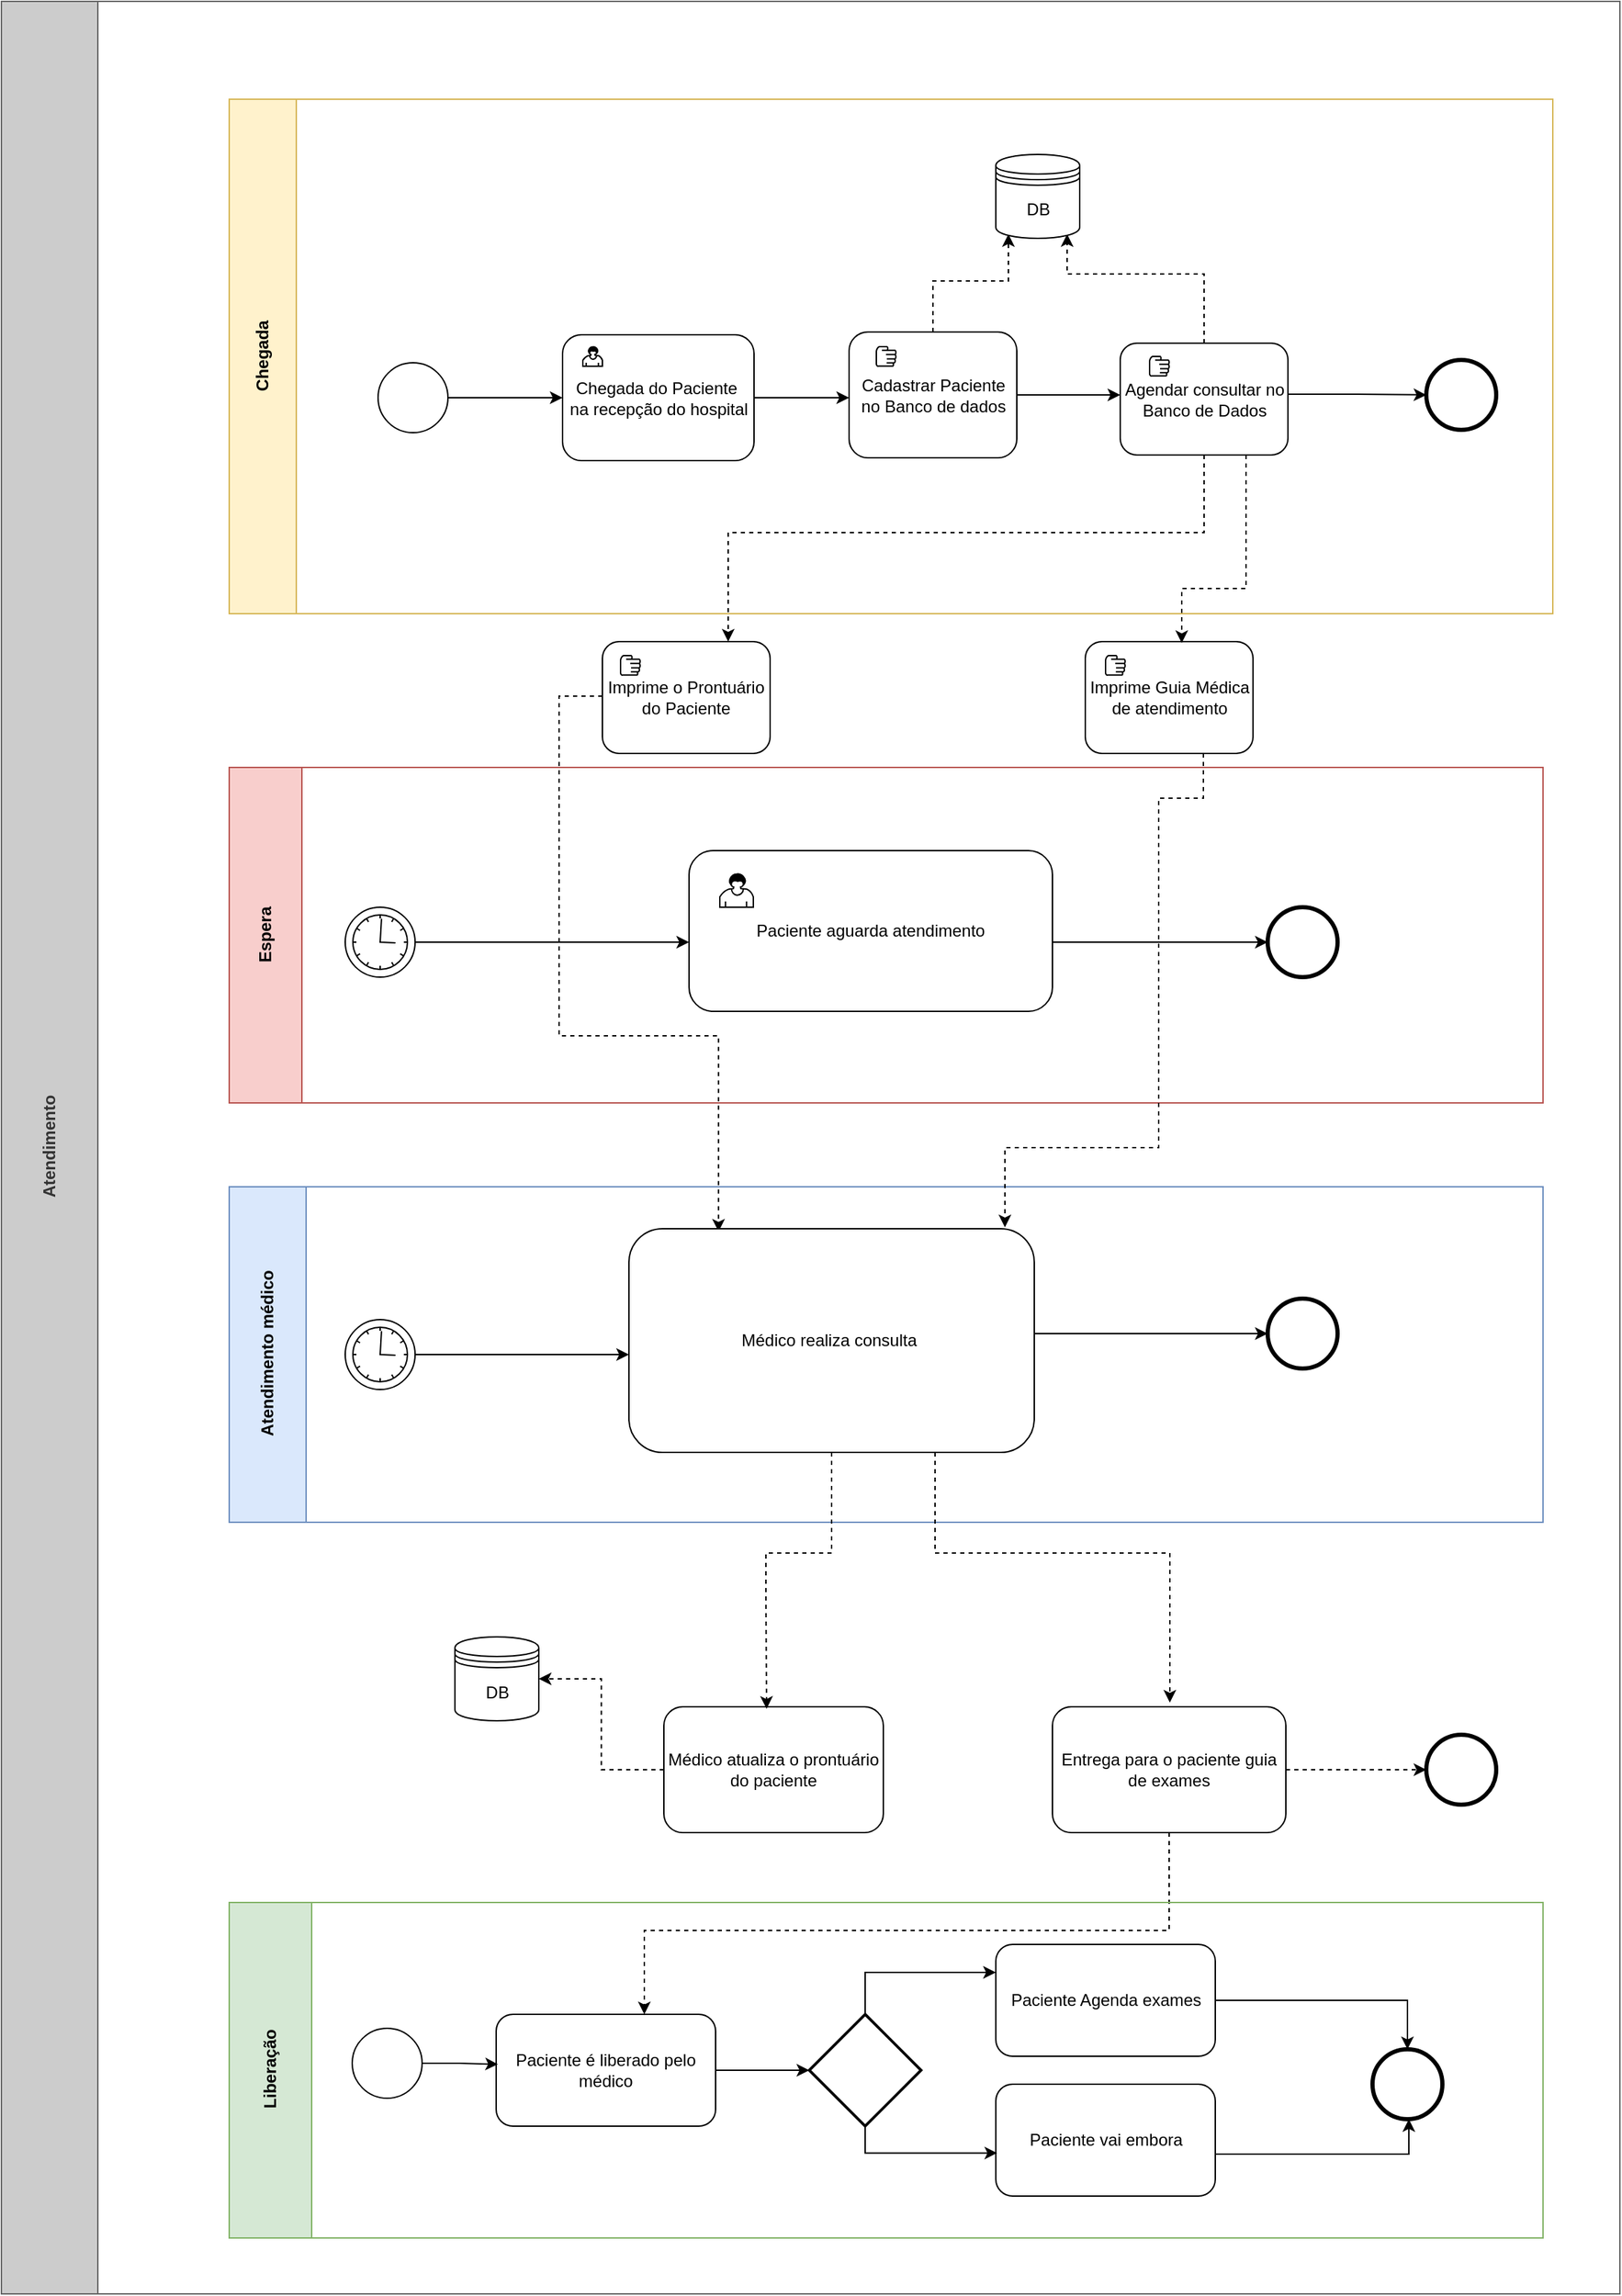 <mxfile version="10.6.9" type="github"><diagram id="gz5XnqZAiCqCHkC8Ofjm" name="Page-1"><mxGraphModel dx="1803" dy="716" grid="1" gridSize="10" guides="1" tooltips="1" connect="1" arrows="1" fold="1" page="1" pageScale="1" pageWidth="827" pageHeight="1169" math="0" shadow="0"><root><mxCell id="0"/><mxCell id="1" parent="0"/><mxCell id="AU-K4EmhkHiCRlcWDs_6-1" value="Atendimento" style="swimlane;html=1;horizontal=0;startSize=69;fillColor=#CCCCCC;strokeColor=#666666;fontColor=#333333;" parent="1" vertex="1"><mxGeometry x="280" y="70" width="1158" height="1640" as="geometry"/></mxCell><mxCell id="AU-K4EmhkHiCRlcWDs_6-3" value="Chegada" style="swimlane;html=1;horizontal=0;startSize=48;fillColor=#fff2cc;strokeColor=#d6b656;" parent="AU-K4EmhkHiCRlcWDs_6-1" vertex="1"><mxGeometry x="163" y="70" width="947" height="368" as="geometry"/></mxCell><mxCell id="AU-K4EmhkHiCRlcWDs_6-102" style="edgeStyle=orthogonalEdgeStyle;rounded=0;orthogonalLoop=1;jettySize=auto;html=1;entryX=0;entryY=0.5;entryDx=0;entryDy=0;" parent="AU-K4EmhkHiCRlcWDs_6-3" source="AU-K4EmhkHiCRlcWDs_6-5" target="AU-K4EmhkHiCRlcWDs_6-37" edge="1"><mxGeometry relative="1" as="geometry"/></mxCell><mxCell id="AU-K4EmhkHiCRlcWDs_6-5" value="" style="shape=mxgraph.bpmn.shape;html=1;verticalLabelPosition=bottom;labelBackgroundColor=#ffffff;verticalAlign=top;align=center;perimeter=ellipsePerimeter;outlineConnect=0;outline=standard;symbol=general;" parent="AU-K4EmhkHiCRlcWDs_6-3" vertex="1"><mxGeometry x="106.5" y="188.5" width="50" height="50" as="geometry"/></mxCell><mxCell id="AU-K4EmhkHiCRlcWDs_6-100" style="edgeStyle=orthogonalEdgeStyle;rounded=0;orthogonalLoop=1;jettySize=auto;html=1;entryX=0.15;entryY=0.95;entryDx=0;entryDy=0;entryPerimeter=0;dashed=1;" parent="AU-K4EmhkHiCRlcWDs_6-3" source="AU-K4EmhkHiCRlcWDs_6-6" target="AU-K4EmhkHiCRlcWDs_6-96" edge="1"><mxGeometry relative="1" as="geometry"><Array as="points"><mxPoint x="504" y="130"/><mxPoint x="557" y="130"/></Array></mxGeometry></mxCell><mxCell id="AU-K4EmhkHiCRlcWDs_6-6" value="Cadastrar Paciente no Banco de dados" style="shape=ext;rounded=1;html=1;whiteSpace=wrap;direction=south;" parent="AU-K4EmhkHiCRlcWDs_6-3" vertex="1"><mxGeometry x="443.5" y="166.5" width="120" height="90" as="geometry"/></mxCell><mxCell id="AU-K4EmhkHiCRlcWDs_6-8" value="" style="shape=mxgraph.bpmn.manual_task;html=1;outlineConnect=0;" parent="AU-K4EmhkHiCRlcWDs_6-3" vertex="1"><mxGeometry x="463" y="177" width="14" height="14" as="geometry"/></mxCell><mxCell id="AU-K4EmhkHiCRlcWDs_6-101" style="edgeStyle=orthogonalEdgeStyle;rounded=0;orthogonalLoop=1;jettySize=auto;html=1;entryX=0.85;entryY=0.95;entryDx=0;entryDy=0;entryPerimeter=0;dashed=1;" parent="AU-K4EmhkHiCRlcWDs_6-3" source="AU-K4EmhkHiCRlcWDs_6-14" target="AU-K4EmhkHiCRlcWDs_6-96" edge="1"><mxGeometry relative="1" as="geometry"><Array as="points"><mxPoint x="627" y="125"/><mxPoint x="551" y="125"/></Array></mxGeometry></mxCell><mxCell id="AU-K4EmhkHiCRlcWDs_6-14" value="Agendar consultar no Banco de Dados" style="shape=ext;rounded=1;html=1;whiteSpace=wrap;" parent="AU-K4EmhkHiCRlcWDs_6-3" vertex="1"><mxGeometry x="637.5" y="174.5" width="120" height="80" as="geometry"/></mxCell><mxCell id="AU-K4EmhkHiCRlcWDs_6-16" value="" style="shape=mxgraph.bpmn.manual_task;html=1;outlineConnect=0;" parent="AU-K4EmhkHiCRlcWDs_6-3" vertex="1"><mxGeometry x="658.5" y="184" width="14" height="14" as="geometry"/></mxCell><mxCell id="AU-K4EmhkHiCRlcWDs_6-18" value="" style="shape=mxgraph.bpmn.shape;html=1;verticalLabelPosition=bottom;labelBackgroundColor=#ffffff;verticalAlign=top;align=center;perimeter=ellipsePerimeter;outlineConnect=0;outline=end;symbol=general;" parent="AU-K4EmhkHiCRlcWDs_6-3" vertex="1"><mxGeometry x="856.5" y="186.5" width="50" height="50" as="geometry"/></mxCell><mxCell id="AU-K4EmhkHiCRlcWDs_6-104" style="edgeStyle=orthogonalEdgeStyle;rounded=0;orthogonalLoop=1;jettySize=auto;html=1;" parent="AU-K4EmhkHiCRlcWDs_6-3" source="AU-K4EmhkHiCRlcWDs_6-37" target="AU-K4EmhkHiCRlcWDs_6-6" edge="1"><mxGeometry relative="1" as="geometry"><mxPoint x="375" y="205" as="targetPoint"/><Array as="points"><mxPoint x="327" y="205"/><mxPoint x="327" y="205"/></Array></mxGeometry></mxCell><mxCell id="AU-K4EmhkHiCRlcWDs_6-37" value="Chegada do Paciente&amp;nbsp; na recepção do hospital" style="shape=ext;rounded=1;html=1;whiteSpace=wrap;" parent="AU-K4EmhkHiCRlcWDs_6-3" vertex="1"><mxGeometry x="238.5" y="168.5" width="137" height="90" as="geometry"/></mxCell><mxCell id="AU-K4EmhkHiCRlcWDs_6-50" value="" style="shape=mxgraph.bpmn.user_task;html=1;outlineConnect=0;" parent="AU-K4EmhkHiCRlcWDs_6-3" vertex="1"><mxGeometry x="253" y="177" width="14" height="14" as="geometry"/></mxCell><mxCell id="AU-K4EmhkHiCRlcWDs_6-96" value="DB" style="shape=datastore;whiteSpace=wrap;html=1;" parent="AU-K4EmhkHiCRlcWDs_6-3" vertex="1"><mxGeometry x="548.5" y="39.5" width="60" height="60" as="geometry"/></mxCell><mxCell id="AU-K4EmhkHiCRlcWDs_6-105" style="edgeStyle=orthogonalEdgeStyle;rounded=0;orthogonalLoop=1;jettySize=auto;html=1;" parent="AU-K4EmhkHiCRlcWDs_6-3" source="AU-K4EmhkHiCRlcWDs_6-6" edge="1" target="AU-K4EmhkHiCRlcWDs_6-14"><mxGeometry relative="1" as="geometry"><mxPoint x="465" y="275" as="targetPoint"/><Array as="points"><mxPoint x="545" y="205"/><mxPoint x="545" y="205"/></Array></mxGeometry></mxCell><mxCell id="AU-K4EmhkHiCRlcWDs_6-107" style="edgeStyle=orthogonalEdgeStyle;rounded=0;orthogonalLoop=1;jettySize=auto;html=1;entryX=0;entryY=0.5;entryDx=0;entryDy=0;" parent="AU-K4EmhkHiCRlcWDs_6-3" source="AU-K4EmhkHiCRlcWDs_6-14" edge="1" target="AU-K4EmhkHiCRlcWDs_6-18"><mxGeometry relative="1" as="geometry"><mxPoint x="715" y="276" as="targetPoint"/><mxPoint x="680" y="202.069" as="sourcePoint"/><Array as="points"><mxPoint x="807" y="211"/><mxPoint x="807" y="211"/></Array></mxGeometry></mxCell><mxCell id="AU-K4EmhkHiCRlcWDs_6-109" style="edgeStyle=orthogonalEdgeStyle;rounded=0;orthogonalLoop=1;jettySize=auto;html=1;entryX=0.221;entryY=0.013;entryDx=0;entryDy=0;entryPerimeter=0;dashed=1;" parent="AU-K4EmhkHiCRlcWDs_6-1" source="AU-K4EmhkHiCRlcWDs_6-20" target="AU-K4EmhkHiCRlcWDs_6-68" edge="1"><mxGeometry relative="1" as="geometry"><Array as="points"><mxPoint x="399" y="497"/><mxPoint x="399" y="740"/><mxPoint x="513" y="740"/></Array></mxGeometry></mxCell><mxCell id="AU-K4EmhkHiCRlcWDs_6-20" value="Imprime o Prontuário do Paciente" style="shape=ext;rounded=1;html=1;whiteSpace=wrap;" parent="AU-K4EmhkHiCRlcWDs_6-1" vertex="1"><mxGeometry x="430" y="458" width="120" height="80" as="geometry"/></mxCell><mxCell id="AU-K4EmhkHiCRlcWDs_6-21" value="Imprime Guia Médica de atendimento" style="shape=ext;rounded=1;html=1;whiteSpace=wrap;" parent="AU-K4EmhkHiCRlcWDs_6-1" vertex="1"><mxGeometry x="775.5" y="458" width="120" height="80" as="geometry"/></mxCell><mxCell id="AU-K4EmhkHiCRlcWDs_6-4" value="Espera" style="swimlane;html=1;horizontal=0;startSize=52;fillColor=#f8cecc;strokeColor=#b85450;" parent="AU-K4EmhkHiCRlcWDs_6-1" vertex="1"><mxGeometry x="163" y="548" width="940" height="240" as="geometry"/></mxCell><mxCell id="AU-K4EmhkHiCRlcWDs_6-24" value="" style="shape=mxgraph.bpmn.shape;html=1;verticalLabelPosition=bottom;labelBackgroundColor=#ffffff;verticalAlign=top;align=center;perimeter=ellipsePerimeter;outlineConnect=0;outline=standard;symbol=timer;" parent="AU-K4EmhkHiCRlcWDs_6-4" vertex="1"><mxGeometry x="83" y="100" width="50" height="50" as="geometry"/></mxCell><mxCell id="AU-K4EmhkHiCRlcWDs_6-65" style="edgeStyle=orthogonalEdgeStyle;rounded=0;orthogonalLoop=1;jettySize=auto;html=1;entryX=0;entryY=0.5;entryDx=0;entryDy=0;" parent="AU-K4EmhkHiCRlcWDs_6-4" source="AU-K4EmhkHiCRlcWDs_6-25" target="AU-K4EmhkHiCRlcWDs_6-64" edge="1"><mxGeometry relative="1" as="geometry"><Array as="points"><mxPoint x="625" y="125"/><mxPoint x="625" y="125"/></Array></mxGeometry></mxCell><mxCell id="AU-K4EmhkHiCRlcWDs_6-25" value="Paciente aguarda atendimento" style="shape=ext;rounded=1;html=1;whiteSpace=wrap;" parent="AU-K4EmhkHiCRlcWDs_6-4" vertex="1"><mxGeometry x="329" y="59.5" width="260" height="115" as="geometry"/></mxCell><mxCell id="AU-K4EmhkHiCRlcWDs_6-64" value="" style="shape=mxgraph.bpmn.shape;html=1;verticalLabelPosition=bottom;labelBackgroundColor=#ffffff;verticalAlign=top;align=center;perimeter=ellipsePerimeter;outlineConnect=0;outline=end;symbol=general;" parent="AU-K4EmhkHiCRlcWDs_6-4" vertex="1"><mxGeometry x="743" y="100" width="50" height="50" as="geometry"/></mxCell><mxCell id="AU-K4EmhkHiCRlcWDs_6-67" value="" style="shape=mxgraph.bpmn.user_task;html=1;outlineConnect=0;" parent="AU-K4EmhkHiCRlcWDs_6-4" vertex="1"><mxGeometry x="351" y="76" width="24" height="24" as="geometry"/></mxCell><mxCell id="AU-K4EmhkHiCRlcWDs_6-108" style="edgeStyle=orthogonalEdgeStyle;rounded=0;orthogonalLoop=1;jettySize=auto;html=1;" parent="AU-K4EmhkHiCRlcWDs_6-4" source="AU-K4EmhkHiCRlcWDs_6-24" edge="1" target="AU-K4EmhkHiCRlcWDs_6-25"><mxGeometry relative="1" as="geometry"><mxPoint x="165" y="165" as="targetPoint"/><Array as="points"><mxPoint x="285" y="125"/><mxPoint x="285" y="125"/></Array></mxGeometry></mxCell><mxCell id="AU-K4EmhkHiCRlcWDs_6-35" value="" style="shape=mxgraph.bpmn.manual_task;html=1;outlineConnect=0;" parent="AU-K4EmhkHiCRlcWDs_6-1" vertex="1"><mxGeometry x="443" y="468" width="14" height="14" as="geometry"/></mxCell><mxCell id="AU-K4EmhkHiCRlcWDs_6-36" value="" style="shape=mxgraph.bpmn.manual_task;html=1;outlineConnect=0;" parent="AU-K4EmhkHiCRlcWDs_6-1" vertex="1"><mxGeometry x="790" y="468" width="14" height="14" as="geometry"/></mxCell><mxCell id="AU-K4EmhkHiCRlcWDs_6-60" style="edgeStyle=orthogonalEdgeStyle;rounded=0;orthogonalLoop=1;jettySize=auto;html=1;entryX=0.75;entryY=0;entryDx=0;entryDy=0;dashed=1;" parent="AU-K4EmhkHiCRlcWDs_6-1" source="AU-K4EmhkHiCRlcWDs_6-14" target="AU-K4EmhkHiCRlcWDs_6-20" edge="1"><mxGeometry relative="1" as="geometry"><Array as="points"><mxPoint x="860" y="380"/><mxPoint x="520" y="380"/></Array><mxPoint x="728" y="310" as="sourcePoint"/></mxGeometry></mxCell><mxCell id="AU-K4EmhkHiCRlcWDs_6-66" value="Atendimento médico" style="swimlane;html=1;horizontal=0;startSize=55;fillColor=#dae8fc;strokeColor=#6c8ebf;" parent="AU-K4EmhkHiCRlcWDs_6-1" vertex="1"><mxGeometry x="163" y="848" width="940" height="240" as="geometry"/></mxCell><mxCell id="AU-K4EmhkHiCRlcWDs_6-68" value="Médico realiza consulta&amp;nbsp;" style="shape=ext;rounded=1;html=1;whiteSpace=wrap;" parent="AU-K4EmhkHiCRlcWDs_6-66" vertex="1"><mxGeometry x="286" y="30" width="290" height="160" as="geometry"/></mxCell><mxCell id="AU-K4EmhkHiCRlcWDs_6-72" style="edgeStyle=orthogonalEdgeStyle;rounded=0;orthogonalLoop=1;jettySize=auto;html=1;" parent="AU-K4EmhkHiCRlcWDs_6-66" source="AU-K4EmhkHiCRlcWDs_6-71" target="AU-K4EmhkHiCRlcWDs_6-68" edge="1"><mxGeometry relative="1" as="geometry"><Array as="points"><mxPoint x="247" y="120"/><mxPoint x="247" y="120"/></Array></mxGeometry></mxCell><mxCell id="AU-K4EmhkHiCRlcWDs_6-71" value="" style="shape=mxgraph.bpmn.shape;html=1;verticalLabelPosition=bottom;labelBackgroundColor=#ffffff;verticalAlign=top;align=center;perimeter=ellipsePerimeter;outlineConnect=0;outline=standard;symbol=timer;" parent="AU-K4EmhkHiCRlcWDs_6-66" vertex="1"><mxGeometry x="83" y="95" width="50" height="50" as="geometry"/></mxCell><mxCell id="AU-K4EmhkHiCRlcWDs_6-81" value="" style="shape=mxgraph.bpmn.shape;html=1;verticalLabelPosition=bottom;labelBackgroundColor=#ffffff;verticalAlign=top;align=center;perimeter=ellipsePerimeter;outlineConnect=0;outline=end;symbol=general;" parent="AU-K4EmhkHiCRlcWDs_6-66" vertex="1"><mxGeometry x="743" y="80" width="50" height="50" as="geometry"/></mxCell><mxCell id="AU-K4EmhkHiCRlcWDs_6-110" style="edgeStyle=orthogonalEdgeStyle;rounded=0;orthogonalLoop=1;jettySize=auto;html=1;entryX=0;entryY=0.5;entryDx=0;entryDy=0;" parent="AU-K4EmhkHiCRlcWDs_6-66" source="AU-K4EmhkHiCRlcWDs_6-68" edge="1" target="AU-K4EmhkHiCRlcWDs_6-81"><mxGeometry relative="1" as="geometry"><mxPoint x="625" y="150" as="targetPoint"/><Array as="points"><mxPoint x="685" y="105"/><mxPoint x="685" y="105"/></Array></mxGeometry></mxCell><mxCell id="AU-K4EmhkHiCRlcWDs_6-115" style="edgeStyle=orthogonalEdgeStyle;rounded=0;orthogonalLoop=1;jettySize=auto;html=1;entryX=1;entryY=0.5;entryDx=0;entryDy=0;dashed=1;" parent="AU-K4EmhkHiCRlcWDs_6-1" source="AU-K4EmhkHiCRlcWDs_6-87" target="AU-K4EmhkHiCRlcWDs_6-114" edge="1"><mxGeometry relative="1" as="geometry"/></mxCell><mxCell id="AU-K4EmhkHiCRlcWDs_6-87" value="Médico atualiza o prontuário do paciente" style="shape=ext;rounded=1;html=1;whiteSpace=wrap;" parent="AU-K4EmhkHiCRlcWDs_6-1" vertex="1"><mxGeometry x="474" y="1220" width="157" height="90" as="geometry"/></mxCell><mxCell id="AU-K4EmhkHiCRlcWDs_6-119" style="edgeStyle=orthogonalEdgeStyle;rounded=0;orthogonalLoop=1;jettySize=auto;html=1;entryX=0;entryY=0.5;entryDx=0;entryDy=0;dashed=1;" parent="AU-K4EmhkHiCRlcWDs_6-1" source="AU-K4EmhkHiCRlcWDs_6-88" target="AU-K4EmhkHiCRlcWDs_6-118" edge="1"><mxGeometry relative="1" as="geometry"/></mxCell><mxCell id="AU-K4EmhkHiCRlcWDs_6-133" style="edgeStyle=orthogonalEdgeStyle;rounded=0;orthogonalLoop=1;jettySize=auto;html=1;dashed=1;" parent="AU-K4EmhkHiCRlcWDs_6-1" source="AU-K4EmhkHiCRlcWDs_6-88" edge="1"><mxGeometry relative="1" as="geometry"><mxPoint x="460" y="1440" as="targetPoint"/><Array as="points"><mxPoint x="836" y="1380"/><mxPoint x="460" y="1380"/></Array></mxGeometry></mxCell><mxCell id="AU-K4EmhkHiCRlcWDs_6-88" value="Entrega para o paciente guia de exames" style="shape=ext;rounded=1;html=1;whiteSpace=wrap;" parent="AU-K4EmhkHiCRlcWDs_6-1" vertex="1"><mxGeometry x="752" y="1220" width="167" height="90" as="geometry"/></mxCell><mxCell id="AU-K4EmhkHiCRlcWDs_6-106" style="edgeStyle=orthogonalEdgeStyle;rounded=0;orthogonalLoop=1;jettySize=auto;html=1;entryX=0.575;entryY=0.013;entryDx=0;entryDy=0;entryPerimeter=0;dashed=1;exitX=0.75;exitY=1;exitDx=0;exitDy=0;" parent="AU-K4EmhkHiCRlcWDs_6-1" source="AU-K4EmhkHiCRlcWDs_6-14" target="AU-K4EmhkHiCRlcWDs_6-21" edge="1"><mxGeometry relative="1" as="geometry"><Array as="points"><mxPoint x="890" y="420"/><mxPoint x="844" y="420"/></Array></mxGeometry></mxCell><mxCell id="AU-K4EmhkHiCRlcWDs_6-86" style="edgeStyle=orthogonalEdgeStyle;rounded=0;orthogonalLoop=1;jettySize=auto;html=1;dashed=1;" parent="AU-K4EmhkHiCRlcWDs_6-1" source="AU-K4EmhkHiCRlcWDs_6-21" edge="1"><mxGeometry relative="1" as="geometry"><mxPoint x="718" y="877" as="targetPoint"/><Array as="points"><mxPoint x="860" y="570"/><mxPoint x="828" y="570"/><mxPoint x="828" y="820"/><mxPoint x="718" y="820"/></Array></mxGeometry></mxCell><mxCell id="AU-K4EmhkHiCRlcWDs_6-111" style="edgeStyle=orthogonalEdgeStyle;rounded=0;orthogonalLoop=1;jettySize=auto;html=1;dashed=1;entryX=0.468;entryY=0.016;entryDx=0;entryDy=0;entryPerimeter=0;" parent="AU-K4EmhkHiCRlcWDs_6-1" source="AU-K4EmhkHiCRlcWDs_6-68" target="AU-K4EmhkHiCRlcWDs_6-87" edge="1"><mxGeometry relative="1" as="geometry"><Array as="points"><mxPoint x="594" y="1110"/><mxPoint x="547" y="1110"/><mxPoint x="547" y="1140"/></Array></mxGeometry></mxCell><mxCell id="AU-K4EmhkHiCRlcWDs_6-112" style="edgeStyle=orthogonalEdgeStyle;rounded=0;orthogonalLoop=1;jettySize=auto;html=1;dashed=1;" parent="AU-K4EmhkHiCRlcWDs_6-1" source="AU-K4EmhkHiCRlcWDs_6-68" edge="1"><mxGeometry relative="1" as="geometry"><Array as="points"><mxPoint x="668" y="1110"/><mxPoint x="836" y="1110"/></Array><mxPoint x="836" y="1217" as="targetPoint"/></mxGeometry></mxCell><mxCell id="AU-K4EmhkHiCRlcWDs_6-113" value="Liberação" style="swimlane;html=1;horizontal=0;startSize=59;fillColor=#d5e8d4;strokeColor=#82b366;" parent="AU-K4EmhkHiCRlcWDs_6-1" vertex="1"><mxGeometry x="163" y="1360" width="940" height="240" as="geometry"/></mxCell><mxCell id="AU-K4EmhkHiCRlcWDs_6-131" style="edgeStyle=orthogonalEdgeStyle;rounded=0;orthogonalLoop=1;jettySize=auto;html=1;entryX=0.5;entryY=0;entryDx=0;entryDy=0;" parent="AU-K4EmhkHiCRlcWDs_6-113" source="AU-K4EmhkHiCRlcWDs_6-117" target="AU-K4EmhkHiCRlcWDs_6-130" edge="1"><mxGeometry relative="1" as="geometry"><Array as="points"><mxPoint x="843" y="70"/></Array></mxGeometry></mxCell><mxCell id="AU-K4EmhkHiCRlcWDs_6-117" value="Paciente Agenda exames" style="shape=ext;rounded=1;html=1;whiteSpace=wrap;" parent="AU-K4EmhkHiCRlcWDs_6-113" vertex="1"><mxGeometry x="548.5" y="30" width="157" height="80" as="geometry"/></mxCell><mxCell id="AU-K4EmhkHiCRlcWDs_6-121" value="" style="shape=mxgraph.bpmn.shape;html=1;verticalLabelPosition=bottom;labelBackgroundColor=#ffffff;verticalAlign=top;align=center;perimeter=ellipsePerimeter;outlineConnect=0;outline=standard;symbol=general;" parent="AU-K4EmhkHiCRlcWDs_6-113" vertex="1"><mxGeometry x="88" y="90" width="50" height="50" as="geometry"/></mxCell><mxCell id="AU-K4EmhkHiCRlcWDs_6-116" value="" style="strokeWidth=2;html=1;shape=mxgraph.flowchart.decision;whiteSpace=wrap;" parent="AU-K4EmhkHiCRlcWDs_6-113" vertex="1"><mxGeometry x="415" y="80" width="80" height="80" as="geometry"/></mxCell><mxCell id="AU-K4EmhkHiCRlcWDs_6-124" value="Paciente é liberado pelo médico" style="shape=ext;rounded=1;html=1;whiteSpace=wrap;" parent="AU-K4EmhkHiCRlcWDs_6-113" vertex="1"><mxGeometry x="191" y="80" width="157" height="80" as="geometry"/></mxCell><mxCell id="AU-K4EmhkHiCRlcWDs_6-127" value="Paciente vai embora" style="shape=ext;rounded=1;html=1;whiteSpace=wrap;" parent="AU-K4EmhkHiCRlcWDs_6-113" vertex="1"><mxGeometry x="548.5" y="130" width="157" height="80" as="geometry"/></mxCell><mxCell id="AU-K4EmhkHiCRlcWDs_6-129" style="edgeStyle=orthogonalEdgeStyle;rounded=0;orthogonalLoop=1;jettySize=auto;html=1;entryX=0;entryY=0.25;entryDx=0;entryDy=0;" parent="AU-K4EmhkHiCRlcWDs_6-113" source="AU-K4EmhkHiCRlcWDs_6-116" target="AU-K4EmhkHiCRlcWDs_6-117" edge="1"><mxGeometry relative="1" as="geometry"><mxPoint x="448" y="20" as="targetPoint"/><Array as="points"><mxPoint x="455" y="50"/></Array></mxGeometry></mxCell><mxCell id="AU-K4EmhkHiCRlcWDs_6-130" value="" style="shape=mxgraph.bpmn.shape;html=1;verticalLabelPosition=bottom;labelBackgroundColor=#ffffff;verticalAlign=top;align=center;perimeter=ellipsePerimeter;outlineConnect=0;outline=end;symbol=general;" parent="AU-K4EmhkHiCRlcWDs_6-113" vertex="1"><mxGeometry x="818" y="105" width="50" height="50" as="geometry"/></mxCell><mxCell id="AU-K4EmhkHiCRlcWDs_6-126" style="edgeStyle=orthogonalEdgeStyle;rounded=0;orthogonalLoop=1;jettySize=auto;html=1;entryX=0;entryY=0.5;entryDx=0;entryDy=0;entryPerimeter=0;" parent="AU-K4EmhkHiCRlcWDs_6-113" source="AU-K4EmhkHiCRlcWDs_6-124" edge="1" target="AU-K4EmhkHiCRlcWDs_6-116"><mxGeometry relative="1" as="geometry"><mxPoint x="315" y="160" as="targetPoint"/><Array as="points"/></mxGeometry></mxCell><mxCell id="AU-K4EmhkHiCRlcWDs_6-128" style="edgeStyle=orthogonalEdgeStyle;rounded=0;orthogonalLoop=1;jettySize=auto;html=1;entryX=0.006;entryY=0.615;entryDx=0;entryDy=0;entryPerimeter=0;" parent="AU-K4EmhkHiCRlcWDs_6-113" source="AU-K4EmhkHiCRlcWDs_6-116" edge="1" target="AU-K4EmhkHiCRlcWDs_6-127"><mxGeometry relative="1" as="geometry"><mxPoint x="455" y="225" as="targetPoint"/><Array as="points"><mxPoint x="455" y="179"/></Array></mxGeometry></mxCell><mxCell id="AU-K4EmhkHiCRlcWDs_6-132" style="edgeStyle=orthogonalEdgeStyle;rounded=0;orthogonalLoop=1;jettySize=auto;html=1;" parent="AU-K4EmhkHiCRlcWDs_6-113" source="AU-K4EmhkHiCRlcWDs_6-127" edge="1" target="AU-K4EmhkHiCRlcWDs_6-130"><mxGeometry relative="1" as="geometry"><mxPoint x="725" y="170" as="targetPoint"/><Array as="points"><mxPoint x="844" y="180"/></Array></mxGeometry></mxCell><mxCell id="AU-K4EmhkHiCRlcWDs_6-122" style="edgeStyle=orthogonalEdgeStyle;rounded=0;orthogonalLoop=1;jettySize=auto;html=1;entryX=0.008;entryY=0.447;entryDx=0;entryDy=0;entryPerimeter=0;" parent="AU-K4EmhkHiCRlcWDs_6-113" source="AU-K4EmhkHiCRlcWDs_6-121" edge="1" target="AU-K4EmhkHiCRlcWDs_6-124"><mxGeometry relative="1" as="geometry"><mxPoint x="95" y="155" as="targetPoint"/><Array as="points"><mxPoint x="165" y="115"/><mxPoint x="165" y="116"/></Array></mxGeometry></mxCell><mxCell id="AU-K4EmhkHiCRlcWDs_6-114" value="DB" style="shape=datastore;whiteSpace=wrap;html=1;" parent="AU-K4EmhkHiCRlcWDs_6-1" vertex="1"><mxGeometry x="324.5" y="1170" width="60" height="60" as="geometry"/></mxCell><mxCell id="AU-K4EmhkHiCRlcWDs_6-118" value="" style="shape=mxgraph.bpmn.shape;html=1;verticalLabelPosition=bottom;labelBackgroundColor=#ffffff;verticalAlign=top;align=center;perimeter=ellipsePerimeter;outlineConnect=0;outline=end;symbol=general;" parent="AU-K4EmhkHiCRlcWDs_6-1" vertex="1"><mxGeometry x="1019.5" y="1240" width="50" height="50" as="geometry"/></mxCell></root></mxGraphModel></diagram></mxfile>